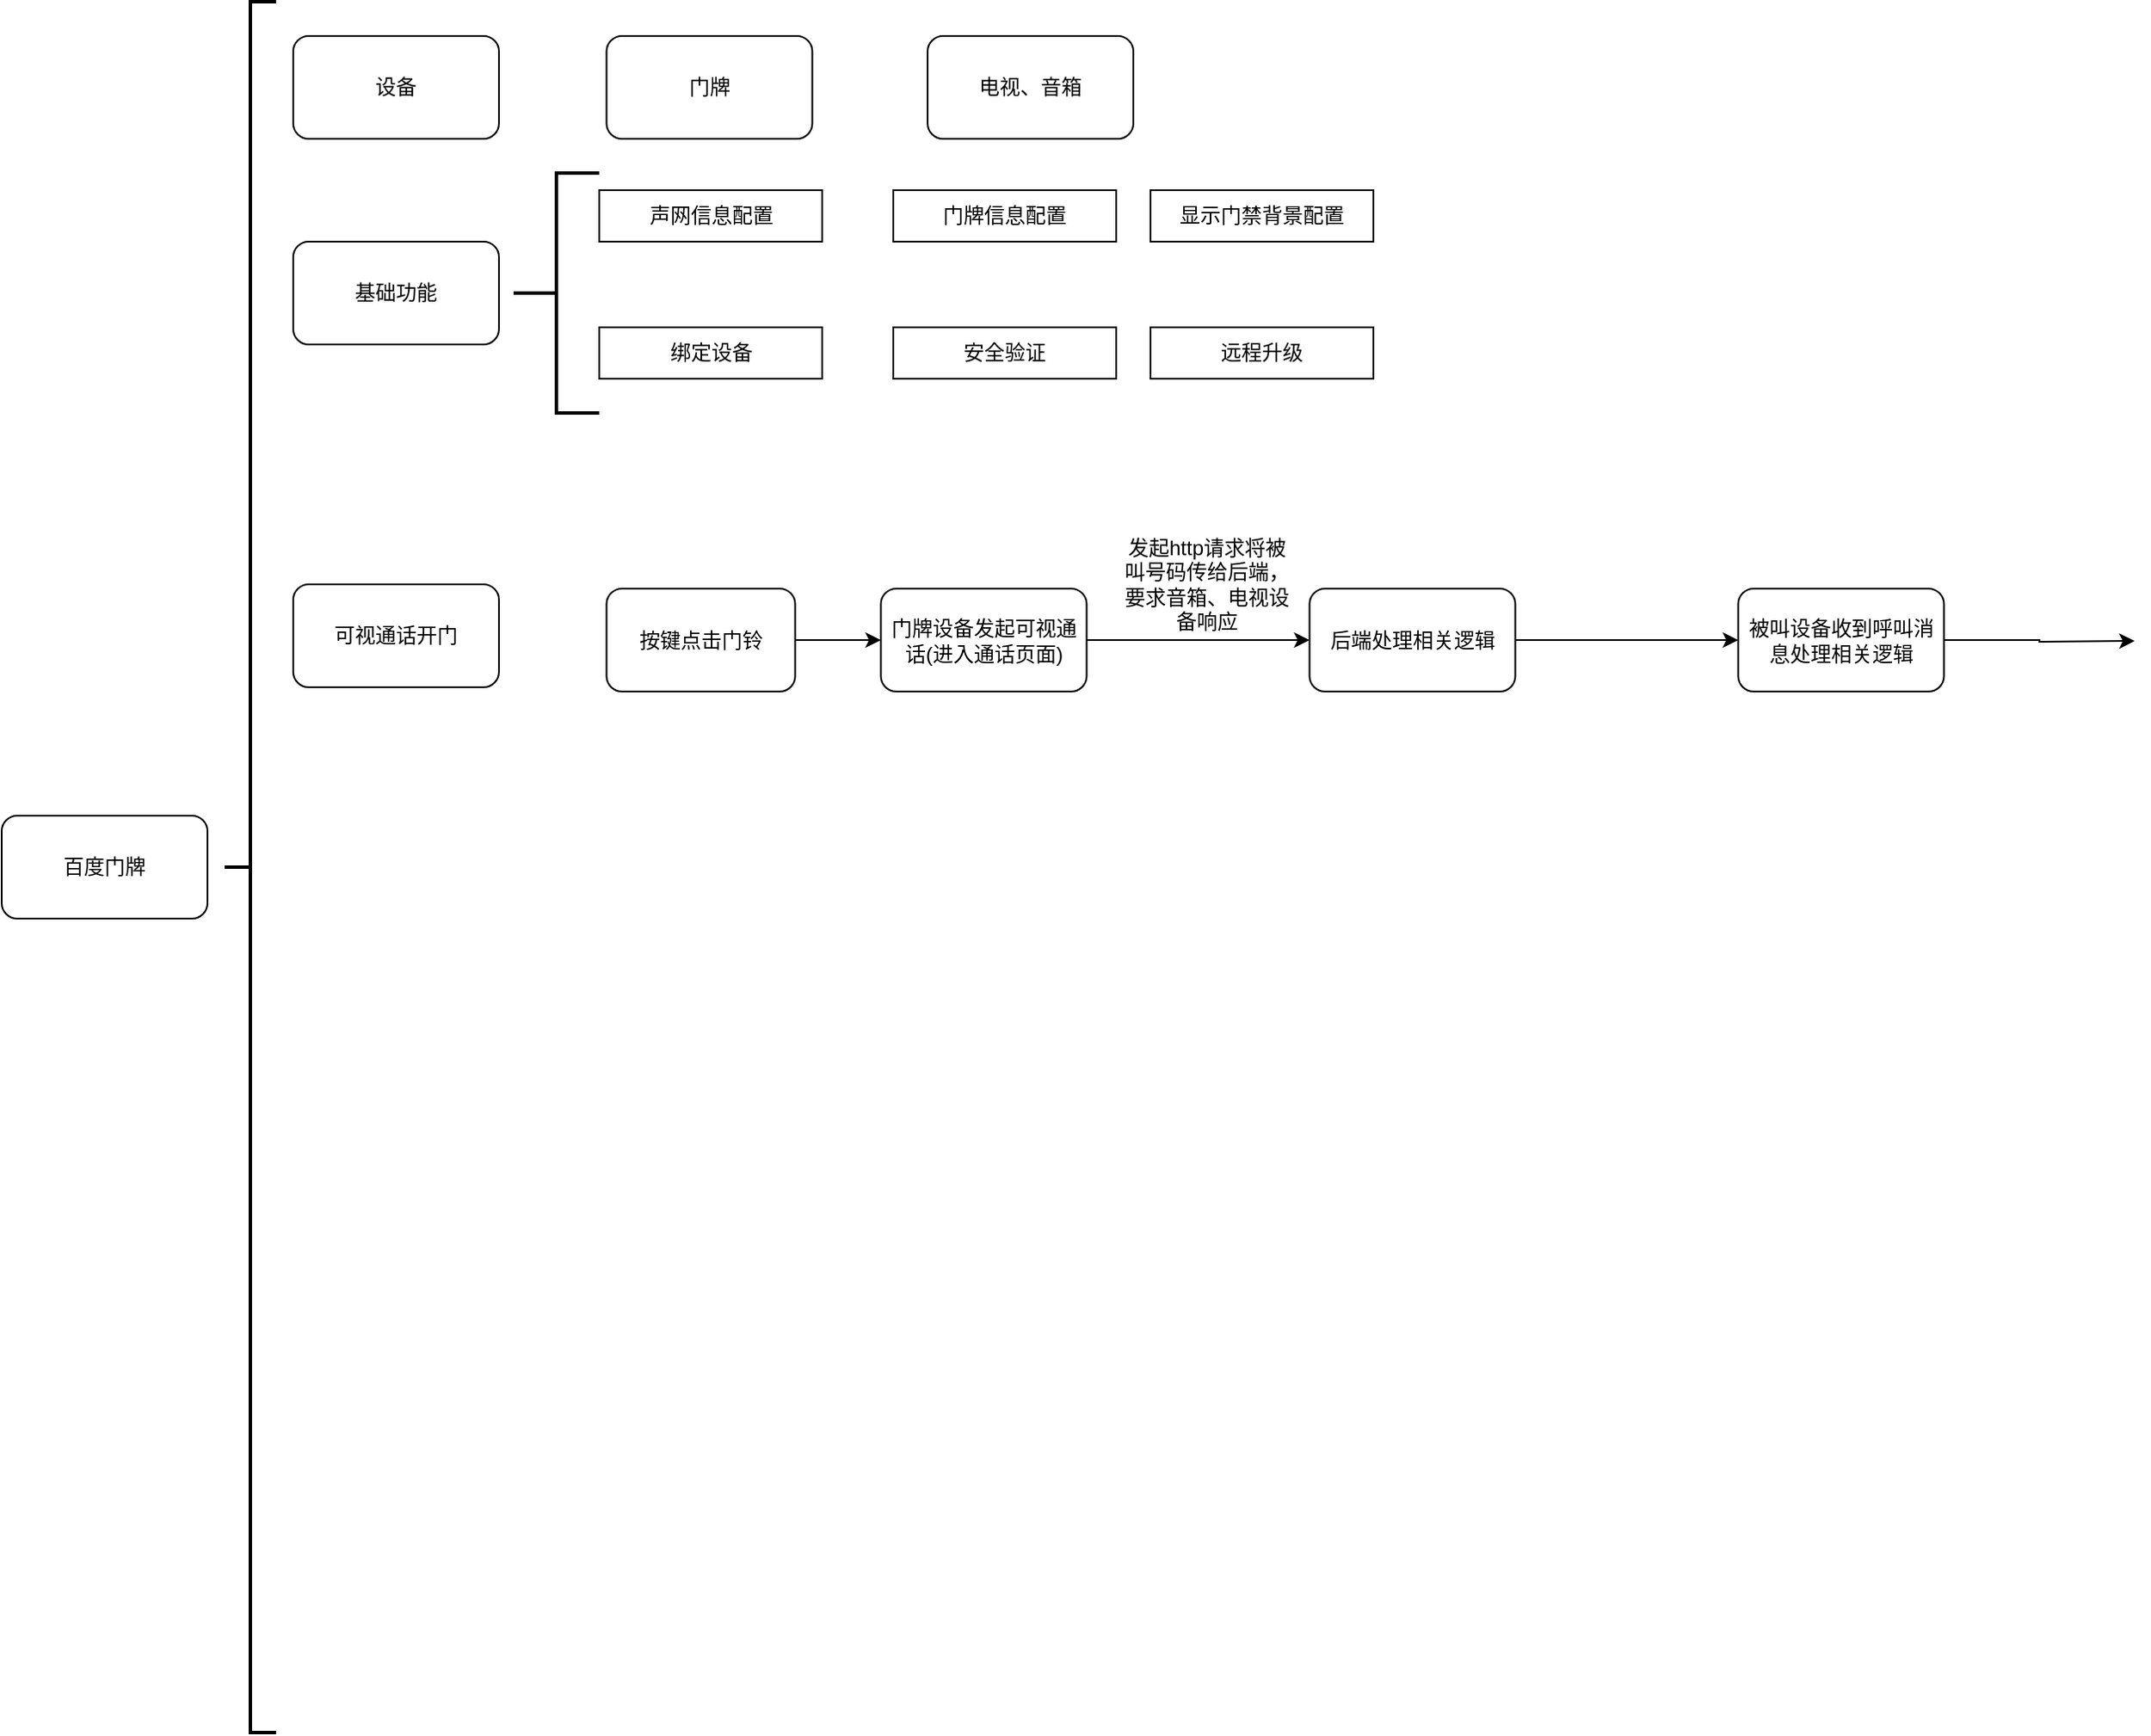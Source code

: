<mxfile version="22.0.8" type="github">
  <diagram name="第 1 页" id="fPgfxLH1vUaf4vWl7ehr">
    <mxGraphModel dx="1034" dy="432" grid="1" gridSize="10" guides="1" tooltips="1" connect="1" arrows="1" fold="1" page="1" pageScale="1" pageWidth="827" pageHeight="1169" math="0" shadow="0">
      <root>
        <mxCell id="0" />
        <mxCell id="1" parent="0" />
        <mxCell id="tCNvh4tEcVVTbbnTu76i-1" value="百度门牌" style="rounded=1;whiteSpace=wrap;html=1;" vertex="1" parent="1">
          <mxGeometry x="90" y="725" width="120" height="60" as="geometry" />
        </mxCell>
        <mxCell id="tCNvh4tEcVVTbbnTu76i-2" value="" style="strokeWidth=2;html=1;shape=mxgraph.flowchart.annotation_2;align=left;labelPosition=right;pointerEvents=1;" vertex="1" parent="1">
          <mxGeometry x="220" y="250" width="30" height="1010" as="geometry" />
        </mxCell>
        <mxCell id="tCNvh4tEcVVTbbnTu76i-3" value="基础功能" style="rounded=1;whiteSpace=wrap;html=1;" vertex="1" parent="1">
          <mxGeometry x="260" y="390" width="120" height="60" as="geometry" />
        </mxCell>
        <mxCell id="tCNvh4tEcVVTbbnTu76i-4" value="" style="strokeWidth=2;html=1;shape=mxgraph.flowchart.annotation_2;align=left;labelPosition=right;pointerEvents=1;points=[[0,0.5,0,0,0],[0.5,0,0,0,0],[0.5,1,0,0,0],[1,0,0,0,0],[1,0.5,0,0,0],[1,1,0,0,0]];" vertex="1" parent="1">
          <mxGeometry x="388.5" y="350" width="50" height="140" as="geometry" />
        </mxCell>
        <mxCell id="tCNvh4tEcVVTbbnTu76i-5" value="声网信息配置" style="rounded=0;whiteSpace=wrap;html=1;" vertex="1" parent="1">
          <mxGeometry x="438.5" y="360" width="130" height="30" as="geometry" />
        </mxCell>
        <mxCell id="tCNvh4tEcVVTbbnTu76i-6" value="门牌信息配置" style="rounded=0;whiteSpace=wrap;html=1;" vertex="1" parent="1">
          <mxGeometry x="610" y="360" width="130" height="30" as="geometry" />
        </mxCell>
        <mxCell id="tCNvh4tEcVVTbbnTu76i-9" value="显示门禁背景配置" style="rounded=0;whiteSpace=wrap;html=1;" vertex="1" parent="1">
          <mxGeometry x="760" y="360" width="130" height="30" as="geometry" />
        </mxCell>
        <mxCell id="tCNvh4tEcVVTbbnTu76i-10" value="绑定设备" style="rounded=0;whiteSpace=wrap;html=1;" vertex="1" parent="1">
          <mxGeometry x="438.5" y="440" width="130" height="30" as="geometry" />
        </mxCell>
        <mxCell id="tCNvh4tEcVVTbbnTu76i-11" value="可视通话开门" style="rounded=1;whiteSpace=wrap;html=1;" vertex="1" parent="1">
          <mxGeometry x="260" y="590" width="120" height="60" as="geometry" />
        </mxCell>
        <mxCell id="tCNvh4tEcVVTbbnTu76i-12" value="设备" style="rounded=1;whiteSpace=wrap;html=1;" vertex="1" parent="1">
          <mxGeometry x="260" y="270" width="120" height="60" as="geometry" />
        </mxCell>
        <mxCell id="tCNvh4tEcVVTbbnTu76i-13" value="门牌" style="rounded=1;whiteSpace=wrap;html=1;" vertex="1" parent="1">
          <mxGeometry x="442.75" y="270" width="120" height="60" as="geometry" />
        </mxCell>
        <mxCell id="tCNvh4tEcVVTbbnTu76i-14" value="电视、音箱" style="rounded=1;whiteSpace=wrap;html=1;" vertex="1" parent="1">
          <mxGeometry x="630" y="270" width="120" height="60" as="geometry" />
        </mxCell>
        <mxCell id="tCNvh4tEcVVTbbnTu76i-16" style="edgeStyle=orthogonalEdgeStyle;rounded=0;orthogonalLoop=1;jettySize=auto;html=1;exitX=1;exitY=0.5;exitDx=0;exitDy=0;entryX=0;entryY=0.5;entryDx=0;entryDy=0;" edge="1" parent="1" source="tCNvh4tEcVVTbbnTu76i-17" target="tCNvh4tEcVVTbbnTu76i-19">
          <mxGeometry relative="1" as="geometry" />
        </mxCell>
        <mxCell id="tCNvh4tEcVVTbbnTu76i-17" value="按键点击门铃" style="rounded=1;whiteSpace=wrap;html=1;" vertex="1" parent="1">
          <mxGeometry x="442.75" y="592.5" width="110" height="60" as="geometry" />
        </mxCell>
        <mxCell id="tCNvh4tEcVVTbbnTu76i-18" style="edgeStyle=orthogonalEdgeStyle;rounded=0;orthogonalLoop=1;jettySize=auto;html=1;exitX=1;exitY=0.5;exitDx=0;exitDy=0;entryX=0;entryY=0.5;entryDx=0;entryDy=0;" edge="1" parent="1" source="tCNvh4tEcVVTbbnTu76i-19" target="tCNvh4tEcVVTbbnTu76i-21">
          <mxGeometry relative="1" as="geometry" />
        </mxCell>
        <mxCell id="tCNvh4tEcVVTbbnTu76i-19" value="门牌设备发起可视通话(进入通话页面)" style="rounded=1;whiteSpace=wrap;html=1;" vertex="1" parent="1">
          <mxGeometry x="602.75" y="592.5" width="120" height="60" as="geometry" />
        </mxCell>
        <mxCell id="tCNvh4tEcVVTbbnTu76i-20" style="edgeStyle=orthogonalEdgeStyle;rounded=0;orthogonalLoop=1;jettySize=auto;html=1;exitX=1;exitY=0.5;exitDx=0;exitDy=0;" edge="1" parent="1" source="tCNvh4tEcVVTbbnTu76i-21" target="tCNvh4tEcVVTbbnTu76i-23">
          <mxGeometry relative="1" as="geometry" />
        </mxCell>
        <mxCell id="tCNvh4tEcVVTbbnTu76i-21" value="后端处理相关逻辑" style="rounded=1;whiteSpace=wrap;html=1;" vertex="1" parent="1">
          <mxGeometry x="852.75" y="592.5" width="120" height="60" as="geometry" />
        </mxCell>
        <mxCell id="tCNvh4tEcVVTbbnTu76i-22" style="edgeStyle=orthogonalEdgeStyle;rounded=0;orthogonalLoop=1;jettySize=auto;html=1;exitX=1;exitY=0.5;exitDx=0;exitDy=0;entryX=0;entryY=0.5;entryDx=0;entryDy=0;" edge="1" parent="1" source="tCNvh4tEcVVTbbnTu76i-23">
          <mxGeometry relative="1" as="geometry">
            <mxPoint x="1334" y="623" as="targetPoint" />
          </mxGeometry>
        </mxCell>
        <mxCell id="tCNvh4tEcVVTbbnTu76i-23" value="被叫设备收到呼叫消息处理相关逻辑" style="rounded=1;whiteSpace=wrap;html=1;" vertex="1" parent="1">
          <mxGeometry x="1102.75" y="592.5" width="120" height="60" as="geometry" />
        </mxCell>
        <mxCell id="tCNvh4tEcVVTbbnTu76i-24" value="发起http请求将被叫号码传给后端，要求音箱、电视设备响应" style="text;html=1;strokeColor=none;fillColor=none;align=center;verticalAlign=middle;whiteSpace=wrap;rounded=0;" vertex="1" parent="1">
          <mxGeometry x="742.75" y="562.5" width="100" height="55" as="geometry" />
        </mxCell>
        <mxCell id="tCNvh4tEcVVTbbnTu76i-68" value="安全验证" style="rounded=0;whiteSpace=wrap;html=1;" vertex="1" parent="1">
          <mxGeometry x="610" y="440" width="130" height="30" as="geometry" />
        </mxCell>
        <mxCell id="tCNvh4tEcVVTbbnTu76i-69" value="远程升级" style="rounded=0;whiteSpace=wrap;html=1;" vertex="1" parent="1">
          <mxGeometry x="760" y="440" width="130" height="30" as="geometry" />
        </mxCell>
      </root>
    </mxGraphModel>
  </diagram>
</mxfile>
